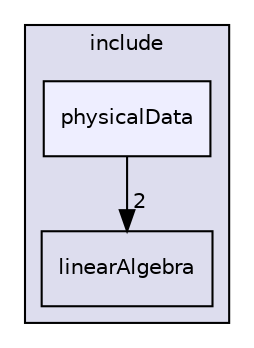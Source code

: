 digraph "/home/runner/work/pimd_qmcf/pimd_qmcf/include/physicalData" {
  compound=true
  node [ fontsize="10", fontname="Helvetica"];
  edge [ labelfontsize="10", labelfontname="Helvetica"];
  subgraph clusterdir_d44c64559bbebec7f509842c48db8b23 {
    graph [ bgcolor="#ddddee", pencolor="black", label="include" fontname="Helvetica", fontsize="10", URL="dir_d44c64559bbebec7f509842c48db8b23.html"]
  dir_f8986cdcb0800a07ddb435fc91942378 [shape=box label="linearAlgebra" URL="dir_f8986cdcb0800a07ddb435fc91942378.html"];
  dir_668a6ddd134fa2c21030354f2b3dd631 [shape=box, label="physicalData", style="filled", fillcolor="#eeeeff", pencolor="black", URL="dir_668a6ddd134fa2c21030354f2b3dd631.html"];
  }
  dir_668a6ddd134fa2c21030354f2b3dd631->dir_f8986cdcb0800a07ddb435fc91942378 [headlabel="2", labeldistance=1.5 headhref="dir_000026_000020.html"];
}
